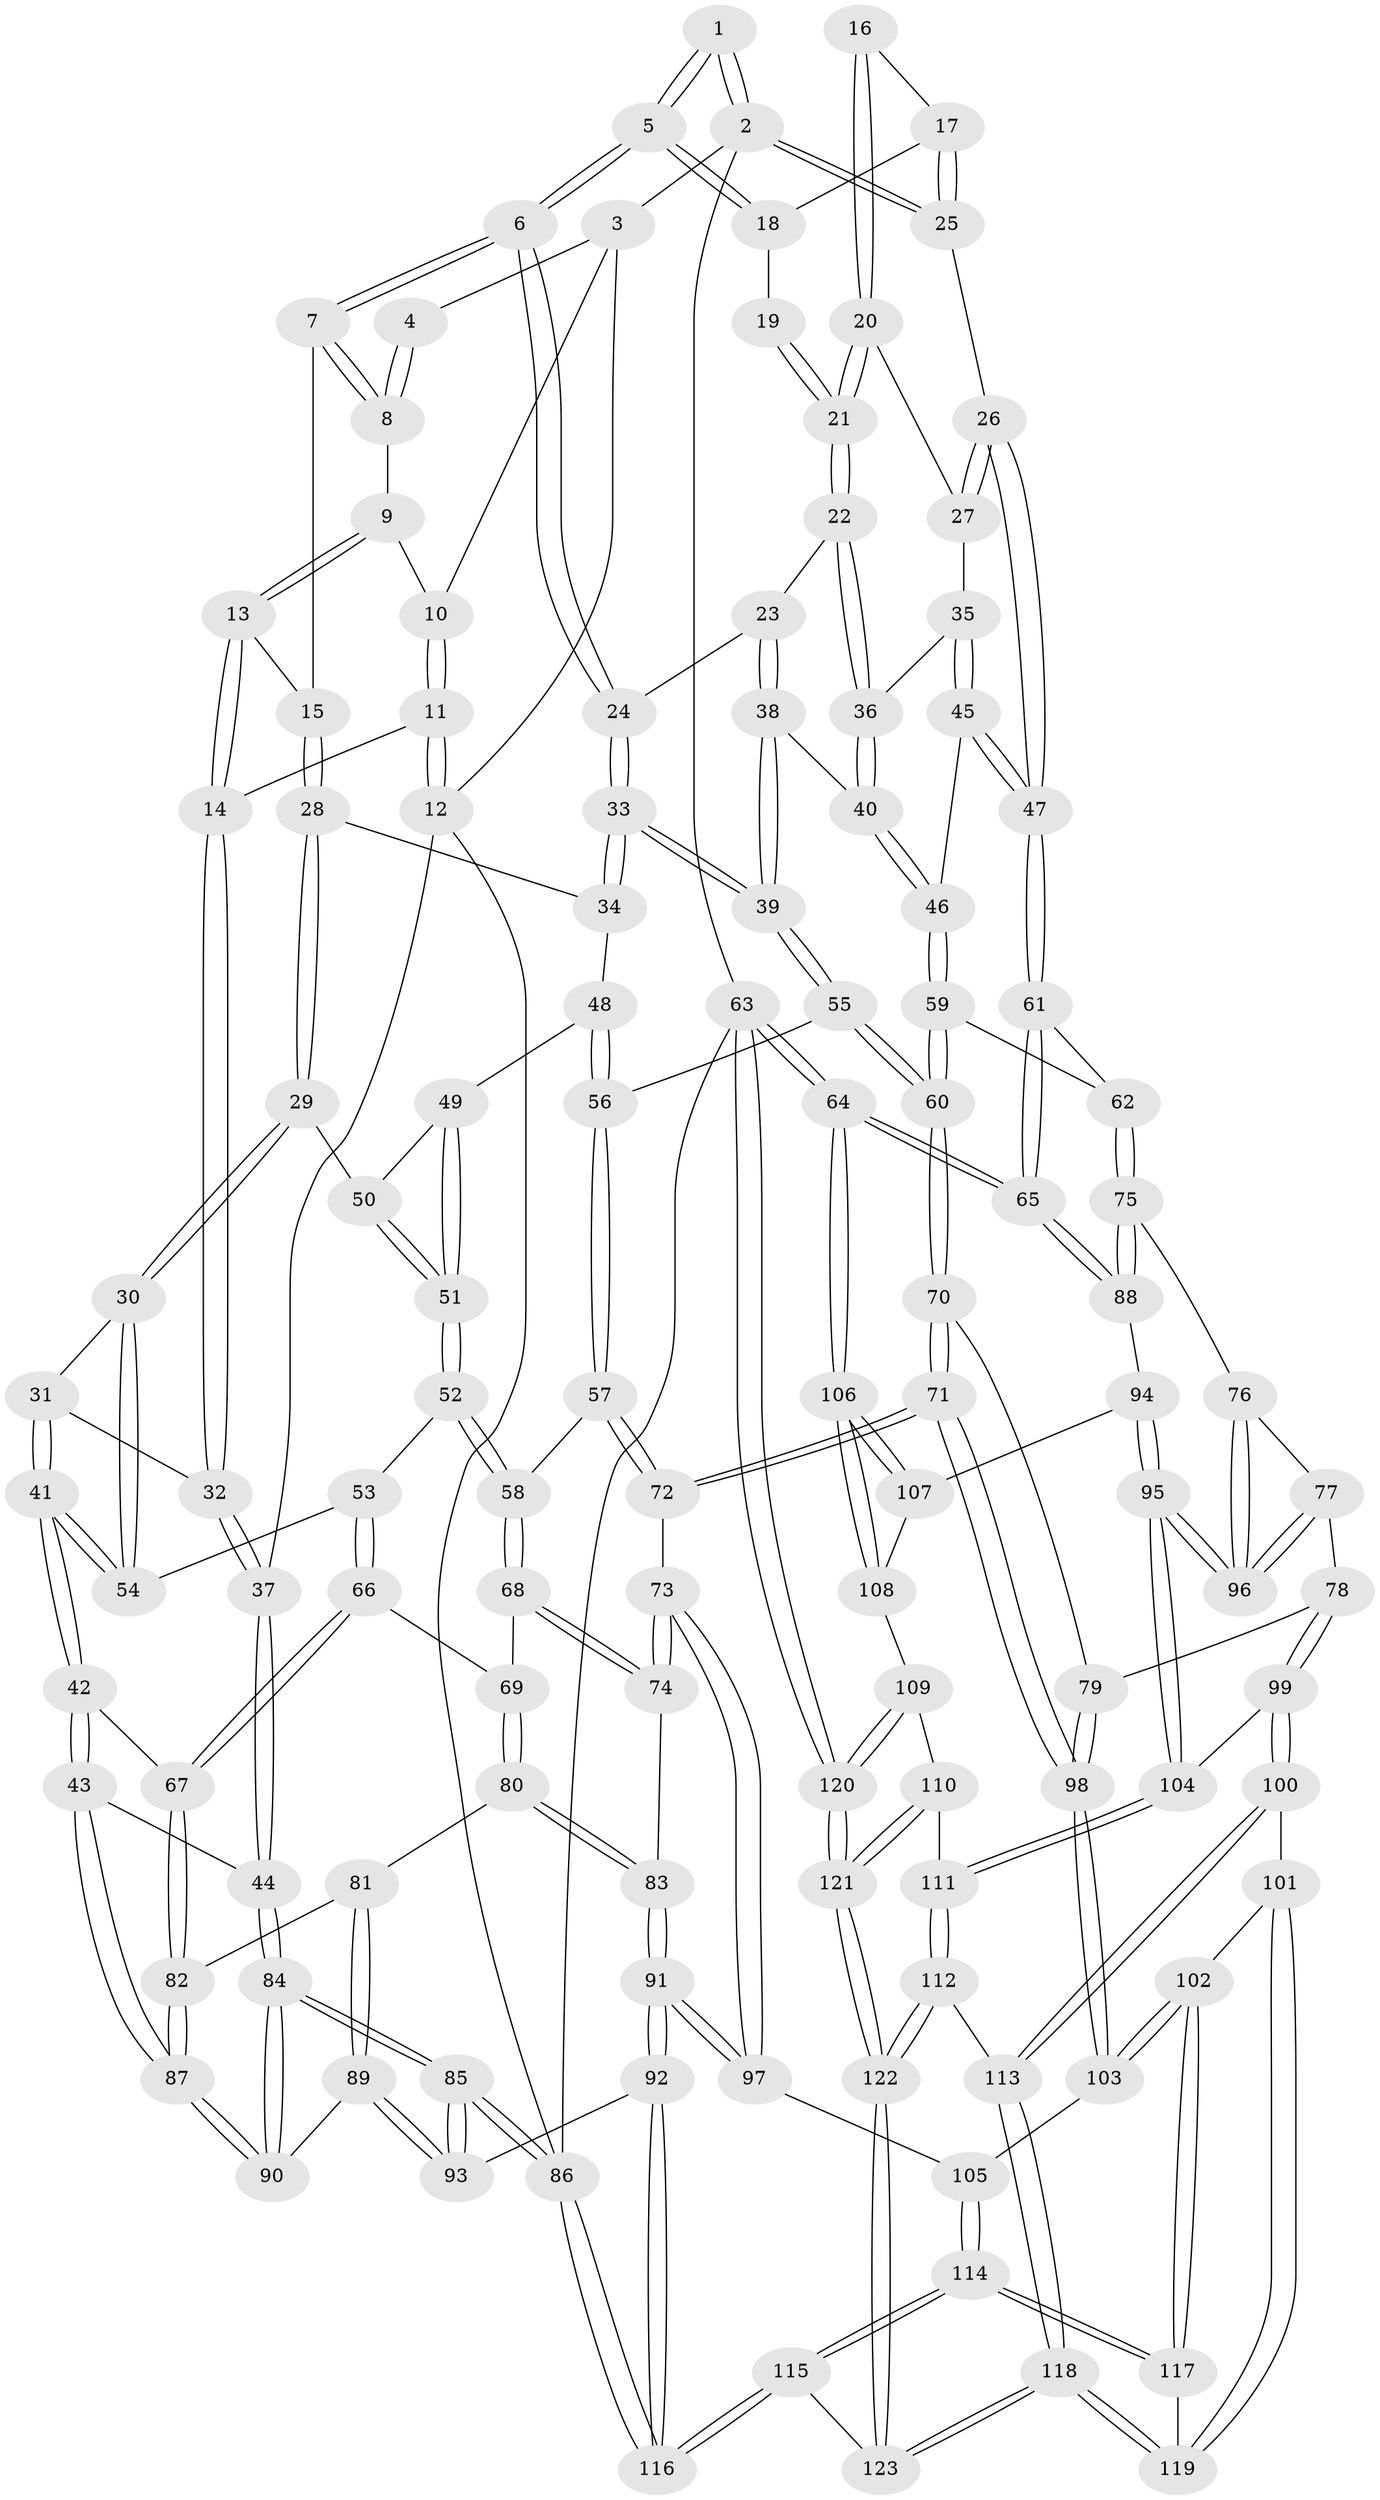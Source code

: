 // Generated by graph-tools (version 1.1) at 2025/51/03/09/25 03:51:08]
// undirected, 123 vertices, 304 edges
graph export_dot {
graph [start="1"]
  node [color=gray90,style=filled];
  1 [pos="+0.6661788240636465+0"];
  2 [pos="+1+0"];
  3 [pos="+0.11389390058078658+0"];
  4 [pos="+0.41379234348673144+0"];
  5 [pos="+0.6392984253868516+0.09890776276526683"];
  6 [pos="+0.6018114457120108+0.14309232176323602"];
  7 [pos="+0.47987102405224025+0.15115281164247893"];
  8 [pos="+0.43078763887886395+0.0728304919630923"];
  9 [pos="+0.2768717551387416+0.020698187825652463"];
  10 [pos="+0.18071776713184812+0"];
  11 [pos="+0.15122629552569528+0.16366987880481737"];
  12 [pos="+0+0.1451941666137875"];
  13 [pos="+0.32962270969725704+0.1506493180192357"];
  14 [pos="+0.1745190348285217+0.2114550715324031"];
  15 [pos="+0.4382562461490406+0.18161520454904556"];
  16 [pos="+0.8642859202589909+0.14372584178574785"];
  17 [pos="+1+0"];
  18 [pos="+0.7110570766651849+0.11812688807714594"];
  19 [pos="+0.7722669954250092+0.15027435289141583"];
  20 [pos="+0.8965134047788615+0.24035796526911524"];
  21 [pos="+0.8247452247679538+0.2715372513482514"];
  22 [pos="+0.8167285232607998+0.2881877237113327"];
  23 [pos="+0.7835369136944396+0.3007823305046923"];
  24 [pos="+0.6046054548016858+0.15569140222651826"];
  25 [pos="+1+0"];
  26 [pos="+1+0.0726571315474438"];
  27 [pos="+0.9387911765889498+0.248205844355517"];
  28 [pos="+0.37195669876536597+0.33092219412417107"];
  29 [pos="+0.27156904002347926+0.35657549236774566"];
  30 [pos="+0.270555004582834+0.3566377258062526"];
  31 [pos="+0.22982560424430926+0.3267174181519017"];
  32 [pos="+0.17912863267990903+0.2800951420133302"];
  33 [pos="+0.6142937232774062+0.42828797379651723"];
  34 [pos="+0.41764041648015543+0.3653423382212982"];
  35 [pos="+0.9132238395787038+0.385015111307645"];
  36 [pos="+0.8584761453713393+0.34764413911057535"];
  37 [pos="+0+0.43339023408245475"];
  38 [pos="+0.6887472471770111+0.4132968448888457"];
  39 [pos="+0.615480387624289+0.4300987146464533"];
  40 [pos="+0.749728821479817+0.4279890465450828"];
  41 [pos="+0.029158728774281453+0.5393533710868833"];
  42 [pos="+0+0.5487093916129524"];
  43 [pos="+0+0.5340377107663539"];
  44 [pos="+0+0.5246380988238959"];
  45 [pos="+0.9336509115045226+0.4209804990717246"];
  46 [pos="+0.8667589958945852+0.48638487438069555"];
  47 [pos="+1+0.4290886548864841"];
  48 [pos="+0.4089214298744178+0.4818341878140162"];
  49 [pos="+0.40486177650858063+0.48440812761649066"];
  50 [pos="+0.3387927113993064+0.4592412065182364"];
  51 [pos="+0.36276298474149266+0.5287831383075758"];
  52 [pos="+0.36069824935859196+0.535266375738983"];
  53 [pos="+0.25875055495695215+0.559197787958008"];
  54 [pos="+0.2242799768351118+0.5075207757362034"];
  55 [pos="+0.6030477223497458+0.5240612571236997"];
  56 [pos="+0.521780273567094+0.5565666604719939"];
  57 [pos="+0.4642989306880375+0.6002544477096279"];
  58 [pos="+0.4288642226557272+0.5981603412760442"];
  59 [pos="+0.8602595456103177+0.5686367508559463"];
  60 [pos="+0.6652604589420552+0.6177288198009466"];
  61 [pos="+1+0.4542624100888397"];
  62 [pos="+0.8913609013719822+0.6034058138354322"];
  63 [pos="+1+1"];
  64 [pos="+1+0.8975058894578247"];
  65 [pos="+1+0.7035481644226615"];
  66 [pos="+0.25904260297372655+0.5636566604386991"];
  67 [pos="+0.13141203850745453+0.662475624082976"];
  68 [pos="+0.34331012950904105+0.6495836678046135"];
  69 [pos="+0.2838026800409128+0.6323802148651985"];
  70 [pos="+0.6661264594034849+0.6392771555852439"];
  71 [pos="+0.48995114978867293+0.7599020826397235"];
  72 [pos="+0.46466141049706144+0.7427232673402426"];
  73 [pos="+0.40547662148383806+0.7507404382378741"];
  74 [pos="+0.37442374799575023+0.7310507262756343"];
  75 [pos="+0.9065544753782561+0.6566643866521815"];
  76 [pos="+0.8868898354408784+0.693020474641444"];
  77 [pos="+0.7236082792975068+0.7108837975077147"];
  78 [pos="+0.7013174445213818+0.7109305808176782"];
  79 [pos="+0.6867592215485088+0.6876438267857973"];
  80 [pos="+0.2527688351242962+0.6840773922685587"];
  81 [pos="+0.19763758109512636+0.7046391461775466"];
  82 [pos="+0.1375553214563167+0.6729652759852812"];
  83 [pos="+0.2943538621494621+0.7510751430902266"];
  84 [pos="+0+0.950070911619376"];
  85 [pos="+0+1"];
  86 [pos="+0+1"];
  87 [pos="+0.09091910957348878+0.7757875373171819"];
  88 [pos="+1+0.6975583130262654"];
  89 [pos="+0.19242629451606408+0.8500125690812929"];
  90 [pos="+0.09079656927628353+0.8096982475373494"];
  91 [pos="+0.2549414995506928+0.8655747026913588"];
  92 [pos="+0.24217734276440508+0.8728568001255067"];
  93 [pos="+0.19490139876397425+0.8526956427860508"];
  94 [pos="+0.9181823997469758+0.8049039865553437"];
  95 [pos="+0.8885216899008884+0.8051709369879162"];
  96 [pos="+0.8859441957100506+0.7832401273278385"];
  97 [pos="+0.35141896911587917+0.8558105669347529"];
  98 [pos="+0.5240591096295919+0.8392363495701999"];
  99 [pos="+0.7146245085021288+0.8155120732936658"];
  100 [pos="+0.6919129521487385+0.8513486348381227"];
  101 [pos="+0.6606379960505215+0.862684261092384"];
  102 [pos="+0.5421705124273545+0.8607141155638051"];
  103 [pos="+0.5243276696023301+0.8404512615358041"];
  104 [pos="+0.8647199474667808+0.8384932553525374"];
  105 [pos="+0.39898045920054354+0.8885675095604483"];
  106 [pos="+1+0.8781072875993164"];
  107 [pos="+0.9895872206210786+0.8307884243389658"];
  108 [pos="+0.9299184078475947+0.9084915686415678"];
  109 [pos="+0.9157751584494478+0.9113722467851041"];
  110 [pos="+0.8936853741239787+0.9058087734055401"];
  111 [pos="+0.874246805195751+0.8932361976512941"];
  112 [pos="+0.8682720302596044+0.90021321144091"];
  113 [pos="+0.7534201995201268+0.9731091130168438"];
  114 [pos="+0.4440835503066653+1"];
  115 [pos="+0.4429285125048599+1"];
  116 [pos="+0.30048452952801286+1"];
  117 [pos="+0.5225306579218437+1"];
  118 [pos="+0.7335006026792918+1"];
  119 [pos="+0.6401109667626426+0.9461438046087868"];
  120 [pos="+1+1"];
  121 [pos="+1+1"];
  122 [pos="+0.8261454610244311+1"];
  123 [pos="+0.734518945926643+1"];
  1 -- 2;
  1 -- 2;
  1 -- 5;
  1 -- 5;
  2 -- 3;
  2 -- 25;
  2 -- 25;
  2 -- 63;
  3 -- 4;
  3 -- 10;
  3 -- 12;
  4 -- 8;
  4 -- 8;
  5 -- 6;
  5 -- 6;
  5 -- 18;
  5 -- 18;
  6 -- 7;
  6 -- 7;
  6 -- 24;
  6 -- 24;
  7 -- 8;
  7 -- 8;
  7 -- 15;
  8 -- 9;
  9 -- 10;
  9 -- 13;
  9 -- 13;
  10 -- 11;
  10 -- 11;
  11 -- 12;
  11 -- 12;
  11 -- 14;
  12 -- 37;
  12 -- 86;
  13 -- 14;
  13 -- 14;
  13 -- 15;
  14 -- 32;
  14 -- 32;
  15 -- 28;
  15 -- 28;
  16 -- 17;
  16 -- 20;
  16 -- 20;
  17 -- 18;
  17 -- 25;
  17 -- 25;
  18 -- 19;
  19 -- 21;
  19 -- 21;
  20 -- 21;
  20 -- 21;
  20 -- 27;
  21 -- 22;
  21 -- 22;
  22 -- 23;
  22 -- 36;
  22 -- 36;
  23 -- 24;
  23 -- 38;
  23 -- 38;
  24 -- 33;
  24 -- 33;
  25 -- 26;
  26 -- 27;
  26 -- 27;
  26 -- 47;
  26 -- 47;
  27 -- 35;
  28 -- 29;
  28 -- 29;
  28 -- 34;
  29 -- 30;
  29 -- 30;
  29 -- 50;
  30 -- 31;
  30 -- 54;
  30 -- 54;
  31 -- 32;
  31 -- 41;
  31 -- 41;
  32 -- 37;
  32 -- 37;
  33 -- 34;
  33 -- 34;
  33 -- 39;
  33 -- 39;
  34 -- 48;
  35 -- 36;
  35 -- 45;
  35 -- 45;
  36 -- 40;
  36 -- 40;
  37 -- 44;
  37 -- 44;
  38 -- 39;
  38 -- 39;
  38 -- 40;
  39 -- 55;
  39 -- 55;
  40 -- 46;
  40 -- 46;
  41 -- 42;
  41 -- 42;
  41 -- 54;
  41 -- 54;
  42 -- 43;
  42 -- 43;
  42 -- 67;
  43 -- 44;
  43 -- 87;
  43 -- 87;
  44 -- 84;
  44 -- 84;
  45 -- 46;
  45 -- 47;
  45 -- 47;
  46 -- 59;
  46 -- 59;
  47 -- 61;
  47 -- 61;
  48 -- 49;
  48 -- 56;
  48 -- 56;
  49 -- 50;
  49 -- 51;
  49 -- 51;
  50 -- 51;
  50 -- 51;
  51 -- 52;
  51 -- 52;
  52 -- 53;
  52 -- 58;
  52 -- 58;
  53 -- 54;
  53 -- 66;
  53 -- 66;
  55 -- 56;
  55 -- 60;
  55 -- 60;
  56 -- 57;
  56 -- 57;
  57 -- 58;
  57 -- 72;
  57 -- 72;
  58 -- 68;
  58 -- 68;
  59 -- 60;
  59 -- 60;
  59 -- 62;
  60 -- 70;
  60 -- 70;
  61 -- 62;
  61 -- 65;
  61 -- 65;
  62 -- 75;
  62 -- 75;
  63 -- 64;
  63 -- 64;
  63 -- 120;
  63 -- 120;
  63 -- 86;
  64 -- 65;
  64 -- 65;
  64 -- 106;
  64 -- 106;
  65 -- 88;
  65 -- 88;
  66 -- 67;
  66 -- 67;
  66 -- 69;
  67 -- 82;
  67 -- 82;
  68 -- 69;
  68 -- 74;
  68 -- 74;
  69 -- 80;
  69 -- 80;
  70 -- 71;
  70 -- 71;
  70 -- 79;
  71 -- 72;
  71 -- 72;
  71 -- 98;
  71 -- 98;
  72 -- 73;
  73 -- 74;
  73 -- 74;
  73 -- 97;
  73 -- 97;
  74 -- 83;
  75 -- 76;
  75 -- 88;
  75 -- 88;
  76 -- 77;
  76 -- 96;
  76 -- 96;
  77 -- 78;
  77 -- 96;
  77 -- 96;
  78 -- 79;
  78 -- 99;
  78 -- 99;
  79 -- 98;
  79 -- 98;
  80 -- 81;
  80 -- 83;
  80 -- 83;
  81 -- 82;
  81 -- 89;
  81 -- 89;
  82 -- 87;
  82 -- 87;
  83 -- 91;
  83 -- 91;
  84 -- 85;
  84 -- 85;
  84 -- 90;
  84 -- 90;
  85 -- 86;
  85 -- 86;
  85 -- 93;
  85 -- 93;
  86 -- 116;
  86 -- 116;
  87 -- 90;
  87 -- 90;
  88 -- 94;
  89 -- 90;
  89 -- 93;
  89 -- 93;
  91 -- 92;
  91 -- 92;
  91 -- 97;
  91 -- 97;
  92 -- 93;
  92 -- 116;
  92 -- 116;
  94 -- 95;
  94 -- 95;
  94 -- 107;
  95 -- 96;
  95 -- 96;
  95 -- 104;
  95 -- 104;
  97 -- 105;
  98 -- 103;
  98 -- 103;
  99 -- 100;
  99 -- 100;
  99 -- 104;
  100 -- 101;
  100 -- 113;
  100 -- 113;
  101 -- 102;
  101 -- 119;
  101 -- 119;
  102 -- 103;
  102 -- 103;
  102 -- 117;
  102 -- 117;
  103 -- 105;
  104 -- 111;
  104 -- 111;
  105 -- 114;
  105 -- 114;
  106 -- 107;
  106 -- 107;
  106 -- 108;
  106 -- 108;
  107 -- 108;
  108 -- 109;
  109 -- 110;
  109 -- 120;
  109 -- 120;
  110 -- 111;
  110 -- 121;
  110 -- 121;
  111 -- 112;
  111 -- 112;
  112 -- 113;
  112 -- 122;
  112 -- 122;
  113 -- 118;
  113 -- 118;
  114 -- 115;
  114 -- 115;
  114 -- 117;
  114 -- 117;
  115 -- 116;
  115 -- 116;
  115 -- 123;
  117 -- 119;
  118 -- 119;
  118 -- 119;
  118 -- 123;
  118 -- 123;
  120 -- 121;
  120 -- 121;
  121 -- 122;
  121 -- 122;
  122 -- 123;
  122 -- 123;
}
